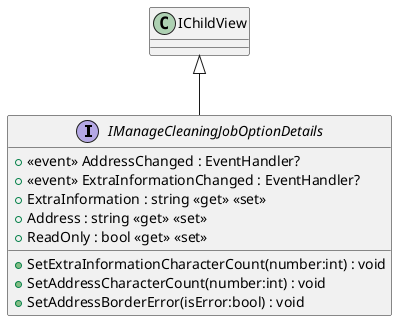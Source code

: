@startuml
interface IManageCleaningJobOptionDetails {
    +  <<event>> AddressChanged : EventHandler? 
    +  <<event>> ExtraInformationChanged : EventHandler? 
    + ExtraInformation : string <<get>> <<set>>
    + Address : string <<get>> <<set>>
    + ReadOnly : bool <<get>> <<set>>
    + SetExtraInformationCharacterCount(number:int) : void
    + SetAddressCharacterCount(number:int) : void
    + SetAddressBorderError(isError:bool) : void
}
IChildView <|-- IManageCleaningJobOptionDetails
@enduml
